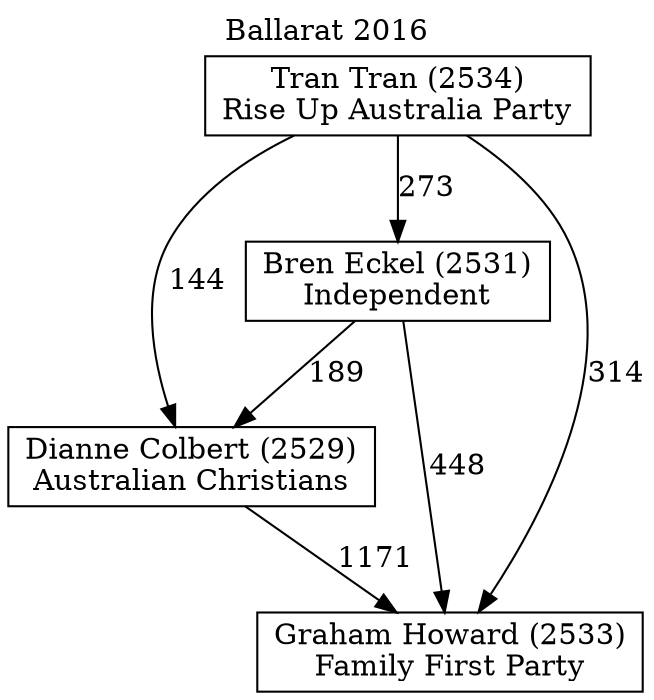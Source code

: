 // House preference flow
digraph "Graham Howard (2533)_Ballarat_2016" {
	graph [label="Ballarat 2016" labelloc=t mclimit=10]
	node [shape=box]
	"Dianne Colbert (2529)" [label="Dianne Colbert (2529)
Australian Christians"]
	"Bren Eckel (2531)" [label="Bren Eckel (2531)
Independent"]
	"Graham Howard (2533)" [label="Graham Howard (2533)
Family First Party"]
	"Tran Tran (2534)" [label="Tran Tran (2534)
Rise Up Australia Party"]
	"Tran Tran (2534)" -> "Dianne Colbert (2529)" [label=144]
	"Bren Eckel (2531)" -> "Dianne Colbert (2529)" [label=189]
	"Tran Tran (2534)" -> "Graham Howard (2533)" [label=314]
	"Tran Tran (2534)" -> "Bren Eckel (2531)" [label=273]
	"Bren Eckel (2531)" -> "Graham Howard (2533)" [label=448]
	"Dianne Colbert (2529)" -> "Graham Howard (2533)" [label=1171]
}
